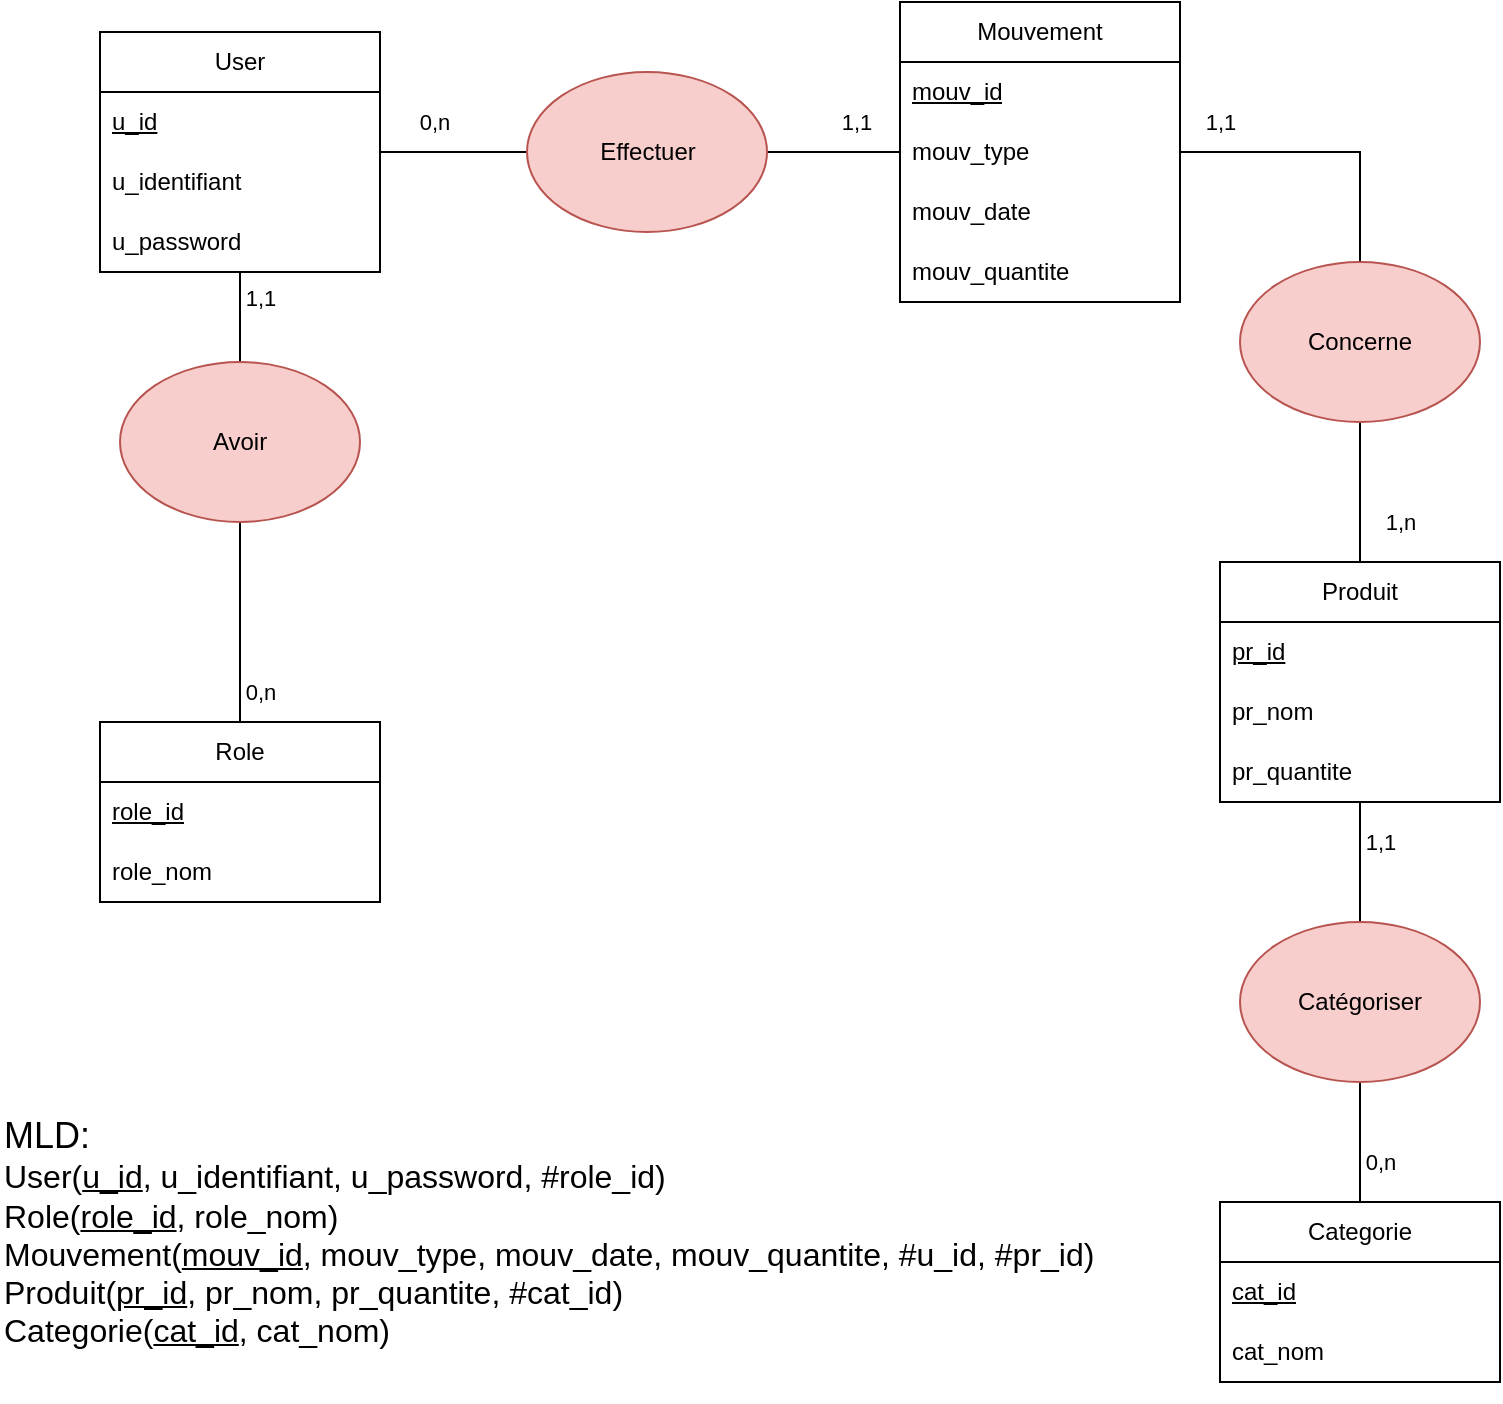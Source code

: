 <mxfile version="28.2.0">
  <diagram name="Page-1" id="bN5_SLysCn1MIJf5ADZa">
    <mxGraphModel dx="784" dy="1102" grid="1" gridSize="10" guides="1" tooltips="1" connect="1" arrows="1" fold="1" page="1" pageScale="1" pageWidth="827" pageHeight="1169" math="0" shadow="0">
      <root>
        <mxCell id="0" />
        <mxCell id="1" parent="0" />
        <mxCell id="hcWBOqaio0GLE8Ezj0yM-41" style="edgeStyle=orthogonalEdgeStyle;rounded=0;orthogonalLoop=1;jettySize=auto;html=1;endArrow=none;endFill=0;" edge="1" parent="1" source="hcWBOqaio0GLE8Ezj0yM-1" target="hcWBOqaio0GLE8Ezj0yM-39">
          <mxGeometry relative="1" as="geometry" />
        </mxCell>
        <mxCell id="hcWBOqaio0GLE8Ezj0yM-42" value="0,n" style="edgeLabel;html=1;align=center;verticalAlign=middle;resizable=0;points=[];" vertex="1" connectable="0" parent="hcWBOqaio0GLE8Ezj0yM-41">
          <mxGeometry x="-0.265" y="-1" relative="1" as="geometry">
            <mxPoint y="-16" as="offset" />
          </mxGeometry>
        </mxCell>
        <mxCell id="hcWBOqaio0GLE8Ezj0yM-1" value="User" style="swimlane;fontStyle=0;childLayout=stackLayout;horizontal=1;startSize=30;horizontalStack=0;resizeParent=1;resizeParentMax=0;resizeLast=0;collapsible=1;marginBottom=0;whiteSpace=wrap;html=1;" vertex="1" parent="1">
          <mxGeometry x="80" y="255" width="140" height="120" as="geometry" />
        </mxCell>
        <mxCell id="hcWBOqaio0GLE8Ezj0yM-2" value="&lt;u&gt;u_id&lt;/u&gt;" style="text;strokeColor=none;fillColor=none;align=left;verticalAlign=middle;spacingLeft=4;spacingRight=4;overflow=hidden;points=[[0,0.5],[1,0.5]];portConstraint=eastwest;rotatable=0;whiteSpace=wrap;html=1;" vertex="1" parent="hcWBOqaio0GLE8Ezj0yM-1">
          <mxGeometry y="30" width="140" height="30" as="geometry" />
        </mxCell>
        <mxCell id="hcWBOqaio0GLE8Ezj0yM-3" value="u_identifiant" style="text;strokeColor=none;fillColor=none;align=left;verticalAlign=middle;spacingLeft=4;spacingRight=4;overflow=hidden;points=[[0,0.5],[1,0.5]];portConstraint=eastwest;rotatable=0;whiteSpace=wrap;html=1;" vertex="1" parent="hcWBOqaio0GLE8Ezj0yM-1">
          <mxGeometry y="60" width="140" height="30" as="geometry" />
        </mxCell>
        <mxCell id="hcWBOqaio0GLE8Ezj0yM-4" value="u_password" style="text;strokeColor=none;fillColor=none;align=left;verticalAlign=middle;spacingLeft=4;spacingRight=4;overflow=hidden;points=[[0,0.5],[1,0.5]];portConstraint=eastwest;rotatable=0;whiteSpace=wrap;html=1;" vertex="1" parent="hcWBOqaio0GLE8Ezj0yM-1">
          <mxGeometry y="90" width="140" height="30" as="geometry" />
        </mxCell>
        <mxCell id="hcWBOqaio0GLE8Ezj0yM-5" value="Produit" style="swimlane;fontStyle=0;childLayout=stackLayout;horizontal=1;startSize=30;horizontalStack=0;resizeParent=1;resizeParentMax=0;resizeLast=0;collapsible=1;marginBottom=0;whiteSpace=wrap;html=1;" vertex="1" parent="1">
          <mxGeometry x="640" y="520" width="140" height="120" as="geometry" />
        </mxCell>
        <mxCell id="hcWBOqaio0GLE8Ezj0yM-6" value="&lt;u&gt;pr_id&lt;/u&gt;" style="text;strokeColor=none;fillColor=none;align=left;verticalAlign=middle;spacingLeft=4;spacingRight=4;overflow=hidden;points=[[0,0.5],[1,0.5]];portConstraint=eastwest;rotatable=0;whiteSpace=wrap;html=1;" vertex="1" parent="hcWBOqaio0GLE8Ezj0yM-5">
          <mxGeometry y="30" width="140" height="30" as="geometry" />
        </mxCell>
        <mxCell id="hcWBOqaio0GLE8Ezj0yM-7" value="pr_nom" style="text;strokeColor=none;fillColor=none;align=left;verticalAlign=middle;spacingLeft=4;spacingRight=4;overflow=hidden;points=[[0,0.5],[1,0.5]];portConstraint=eastwest;rotatable=0;whiteSpace=wrap;html=1;" vertex="1" parent="hcWBOqaio0GLE8Ezj0yM-5">
          <mxGeometry y="60" width="140" height="30" as="geometry" />
        </mxCell>
        <mxCell id="hcWBOqaio0GLE8Ezj0yM-31" value="pr_quantite" style="text;strokeColor=none;fillColor=none;align=left;verticalAlign=middle;spacingLeft=4;spacingRight=4;overflow=hidden;points=[[0,0.5],[1,0.5]];portConstraint=eastwest;rotatable=0;whiteSpace=wrap;html=1;" vertex="1" parent="hcWBOqaio0GLE8Ezj0yM-5">
          <mxGeometry y="90" width="140" height="30" as="geometry" />
        </mxCell>
        <mxCell id="hcWBOqaio0GLE8Ezj0yM-9" value="Categorie" style="swimlane;fontStyle=0;childLayout=stackLayout;horizontal=1;startSize=30;horizontalStack=0;resizeParent=1;resizeParentMax=0;resizeLast=0;collapsible=1;marginBottom=0;whiteSpace=wrap;html=1;" vertex="1" parent="1">
          <mxGeometry x="640" y="840" width="140" height="90" as="geometry" />
        </mxCell>
        <mxCell id="hcWBOqaio0GLE8Ezj0yM-10" value="&lt;u&gt;cat_id&lt;/u&gt;" style="text;strokeColor=none;fillColor=none;align=left;verticalAlign=middle;spacingLeft=4;spacingRight=4;overflow=hidden;points=[[0,0.5],[1,0.5]];portConstraint=eastwest;rotatable=0;whiteSpace=wrap;html=1;" vertex="1" parent="hcWBOqaio0GLE8Ezj0yM-9">
          <mxGeometry y="30" width="140" height="30" as="geometry" />
        </mxCell>
        <mxCell id="hcWBOqaio0GLE8Ezj0yM-11" value="cat_nom" style="text;strokeColor=none;fillColor=none;align=left;verticalAlign=middle;spacingLeft=4;spacingRight=4;overflow=hidden;points=[[0,0.5],[1,0.5]];portConstraint=eastwest;rotatable=0;whiteSpace=wrap;html=1;" vertex="1" parent="hcWBOqaio0GLE8Ezj0yM-9">
          <mxGeometry y="60" width="140" height="30" as="geometry" />
        </mxCell>
        <mxCell id="hcWBOqaio0GLE8Ezj0yM-13" value="Role" style="swimlane;fontStyle=0;childLayout=stackLayout;horizontal=1;startSize=30;horizontalStack=0;resizeParent=1;resizeParentMax=0;resizeLast=0;collapsible=1;marginBottom=0;whiteSpace=wrap;html=1;" vertex="1" parent="1">
          <mxGeometry x="80" y="600" width="140" height="90" as="geometry" />
        </mxCell>
        <mxCell id="hcWBOqaio0GLE8Ezj0yM-14" value="&lt;u&gt;role_id&lt;/u&gt;" style="text;strokeColor=none;fillColor=none;align=left;verticalAlign=middle;spacingLeft=4;spacingRight=4;overflow=hidden;points=[[0,0.5],[1,0.5]];portConstraint=eastwest;rotatable=0;whiteSpace=wrap;html=1;" vertex="1" parent="hcWBOqaio0GLE8Ezj0yM-13">
          <mxGeometry y="30" width="140" height="30" as="geometry" />
        </mxCell>
        <mxCell id="hcWBOqaio0GLE8Ezj0yM-15" value="role_nom" style="text;strokeColor=none;fillColor=none;align=left;verticalAlign=middle;spacingLeft=4;spacingRight=4;overflow=hidden;points=[[0,0.5],[1,0.5]];portConstraint=eastwest;rotatable=0;whiteSpace=wrap;html=1;" vertex="1" parent="hcWBOqaio0GLE8Ezj0yM-13">
          <mxGeometry y="60" width="140" height="30" as="geometry" />
        </mxCell>
        <mxCell id="hcWBOqaio0GLE8Ezj0yM-38" style="edgeStyle=orthogonalEdgeStyle;rounded=0;orthogonalLoop=1;jettySize=auto;html=1;entryX=0.5;entryY=0;entryDx=0;entryDy=0;endArrow=none;endFill=0;" edge="1" parent="1" source="hcWBOqaio0GLE8Ezj0yM-17" target="hcWBOqaio0GLE8Ezj0yM-36">
          <mxGeometry relative="1" as="geometry" />
        </mxCell>
        <mxCell id="hcWBOqaio0GLE8Ezj0yM-44" value="1,1" style="edgeLabel;html=1;align=center;verticalAlign=middle;resizable=0;points=[];" vertex="1" connectable="0" parent="hcWBOqaio0GLE8Ezj0yM-38">
          <mxGeometry x="-0.517" y="2" relative="1" as="geometry">
            <mxPoint x="-15" y="-13" as="offset" />
          </mxGeometry>
        </mxCell>
        <mxCell id="hcWBOqaio0GLE8Ezj0yM-40" style="edgeStyle=orthogonalEdgeStyle;rounded=0;orthogonalLoop=1;jettySize=auto;html=1;endArrow=none;endFill=0;" edge="1" parent="1" source="hcWBOqaio0GLE8Ezj0yM-17" target="hcWBOqaio0GLE8Ezj0yM-39">
          <mxGeometry relative="1" as="geometry" />
        </mxCell>
        <mxCell id="hcWBOqaio0GLE8Ezj0yM-43" value="1,1" style="edgeLabel;html=1;align=center;verticalAlign=middle;resizable=0;points=[];" vertex="1" connectable="0" parent="hcWBOqaio0GLE8Ezj0yM-40">
          <mxGeometry x="-0.338" y="-3" relative="1" as="geometry">
            <mxPoint y="-12" as="offset" />
          </mxGeometry>
        </mxCell>
        <mxCell id="hcWBOqaio0GLE8Ezj0yM-17" value="Mouvement" style="swimlane;fontStyle=0;childLayout=stackLayout;horizontal=1;startSize=30;horizontalStack=0;resizeParent=1;resizeParentMax=0;resizeLast=0;collapsible=1;marginBottom=0;whiteSpace=wrap;html=1;" vertex="1" parent="1">
          <mxGeometry x="480" y="240" width="140" height="150" as="geometry" />
        </mxCell>
        <mxCell id="hcWBOqaio0GLE8Ezj0yM-18" value="&lt;u&gt;mouv_id&lt;/u&gt;" style="text;strokeColor=none;fillColor=none;align=left;verticalAlign=middle;spacingLeft=4;spacingRight=4;overflow=hidden;points=[[0,0.5],[1,0.5]];portConstraint=eastwest;rotatable=0;whiteSpace=wrap;html=1;" vertex="1" parent="hcWBOqaio0GLE8Ezj0yM-17">
          <mxGeometry y="30" width="140" height="30" as="geometry" />
        </mxCell>
        <mxCell id="hcWBOqaio0GLE8Ezj0yM-19" value="mouv_type" style="text;strokeColor=none;fillColor=none;align=left;verticalAlign=middle;spacingLeft=4;spacingRight=4;overflow=hidden;points=[[0,0.5],[1,0.5]];portConstraint=eastwest;rotatable=0;whiteSpace=wrap;html=1;" vertex="1" parent="hcWBOqaio0GLE8Ezj0yM-17">
          <mxGeometry y="60" width="140" height="30" as="geometry" />
        </mxCell>
        <mxCell id="hcWBOqaio0GLE8Ezj0yM-20" value="mouv_date" style="text;strokeColor=none;fillColor=none;align=left;verticalAlign=middle;spacingLeft=4;spacingRight=4;overflow=hidden;points=[[0,0.5],[1,0.5]];portConstraint=eastwest;rotatable=0;whiteSpace=wrap;html=1;" vertex="1" parent="hcWBOqaio0GLE8Ezj0yM-17">
          <mxGeometry y="90" width="140" height="30" as="geometry" />
        </mxCell>
        <mxCell id="hcWBOqaio0GLE8Ezj0yM-32" value="mouv_quantite" style="text;strokeColor=none;fillColor=none;align=left;verticalAlign=middle;spacingLeft=4;spacingRight=4;overflow=hidden;points=[[0,0.5],[1,0.5]];portConstraint=eastwest;rotatable=0;whiteSpace=wrap;html=1;" vertex="1" parent="hcWBOqaio0GLE8Ezj0yM-17">
          <mxGeometry y="120" width="140" height="30" as="geometry" />
        </mxCell>
        <mxCell id="hcWBOqaio0GLE8Ezj0yM-22" style="edgeStyle=orthogonalEdgeStyle;rounded=0;orthogonalLoop=1;jettySize=auto;html=1;endArrow=none;endFill=0;" edge="1" parent="1" source="hcWBOqaio0GLE8Ezj0yM-21" target="hcWBOqaio0GLE8Ezj0yM-9">
          <mxGeometry relative="1" as="geometry" />
        </mxCell>
        <mxCell id="hcWBOqaio0GLE8Ezj0yM-24" value="0,n" style="edgeLabel;html=1;align=center;verticalAlign=middle;resizable=0;points=[];" vertex="1" connectable="0" parent="hcWBOqaio0GLE8Ezj0yM-22">
          <mxGeometry x="0.422" y="-3" relative="1" as="geometry">
            <mxPoint x="13" y="-3" as="offset" />
          </mxGeometry>
        </mxCell>
        <mxCell id="hcWBOqaio0GLE8Ezj0yM-23" style="edgeStyle=orthogonalEdgeStyle;rounded=0;orthogonalLoop=1;jettySize=auto;html=1;endArrow=none;endFill=0;" edge="1" parent="1" source="hcWBOqaio0GLE8Ezj0yM-21" target="hcWBOqaio0GLE8Ezj0yM-5">
          <mxGeometry relative="1" as="geometry" />
        </mxCell>
        <mxCell id="hcWBOqaio0GLE8Ezj0yM-25" value="1,1" style="edgeLabel;html=1;align=center;verticalAlign=middle;resizable=0;points=[];" vertex="1" connectable="0" parent="hcWBOqaio0GLE8Ezj0yM-23">
          <mxGeometry x="0.5" y="3" relative="1" as="geometry">
            <mxPoint x="13" y="5" as="offset" />
          </mxGeometry>
        </mxCell>
        <mxCell id="hcWBOqaio0GLE8Ezj0yM-21" value="Catégoriser" style="ellipse;whiteSpace=wrap;html=1;fillColor=#f8cecc;strokeColor=#b85450;" vertex="1" parent="1">
          <mxGeometry x="650" y="700" width="120" height="80" as="geometry" />
        </mxCell>
        <mxCell id="hcWBOqaio0GLE8Ezj0yM-27" style="edgeStyle=orthogonalEdgeStyle;rounded=0;orthogonalLoop=1;jettySize=auto;html=1;endArrow=none;endFill=0;" edge="1" parent="1" source="hcWBOqaio0GLE8Ezj0yM-26" target="hcWBOqaio0GLE8Ezj0yM-1">
          <mxGeometry relative="1" as="geometry" />
        </mxCell>
        <mxCell id="hcWBOqaio0GLE8Ezj0yM-29" value="1,1" style="edgeLabel;html=1;align=center;verticalAlign=middle;resizable=0;points=[];" vertex="1" connectable="0" parent="hcWBOqaio0GLE8Ezj0yM-27">
          <mxGeometry x="0.433" y="-2" relative="1" as="geometry">
            <mxPoint x="8" as="offset" />
          </mxGeometry>
        </mxCell>
        <mxCell id="hcWBOqaio0GLE8Ezj0yM-28" style="edgeStyle=orthogonalEdgeStyle;rounded=0;orthogonalLoop=1;jettySize=auto;html=1;endArrow=none;endFill=0;" edge="1" parent="1" source="hcWBOqaio0GLE8Ezj0yM-26" target="hcWBOqaio0GLE8Ezj0yM-13">
          <mxGeometry relative="1" as="geometry" />
        </mxCell>
        <mxCell id="hcWBOqaio0GLE8Ezj0yM-30" value="0,n" style="edgeLabel;html=1;align=center;verticalAlign=middle;resizable=0;points=[];" vertex="1" connectable="0" parent="hcWBOqaio0GLE8Ezj0yM-28">
          <mxGeometry x="0.48" y="3" relative="1" as="geometry">
            <mxPoint x="7" y="11" as="offset" />
          </mxGeometry>
        </mxCell>
        <mxCell id="hcWBOqaio0GLE8Ezj0yM-26" value="Avoir" style="ellipse;whiteSpace=wrap;html=1;fillColor=#f8cecc;strokeColor=#b85450;" vertex="1" parent="1">
          <mxGeometry x="90" y="420" width="120" height="80" as="geometry" />
        </mxCell>
        <mxCell id="hcWBOqaio0GLE8Ezj0yM-37" style="edgeStyle=orthogonalEdgeStyle;rounded=0;orthogonalLoop=1;jettySize=auto;html=1;endArrow=none;endFill=0;" edge="1" parent="1" source="hcWBOqaio0GLE8Ezj0yM-36" target="hcWBOqaio0GLE8Ezj0yM-5">
          <mxGeometry relative="1" as="geometry" />
        </mxCell>
        <mxCell id="hcWBOqaio0GLE8Ezj0yM-45" value="1,n" style="edgeLabel;html=1;align=center;verticalAlign=middle;resizable=0;points=[];" vertex="1" connectable="0" parent="hcWBOqaio0GLE8Ezj0yM-37">
          <mxGeometry x="0.171" relative="1" as="geometry">
            <mxPoint x="20" y="9" as="offset" />
          </mxGeometry>
        </mxCell>
        <mxCell id="hcWBOqaio0GLE8Ezj0yM-36" value="Concerne" style="ellipse;whiteSpace=wrap;html=1;fillColor=#f8cecc;strokeColor=#b85450;" vertex="1" parent="1">
          <mxGeometry x="650" y="370" width="120" height="80" as="geometry" />
        </mxCell>
        <mxCell id="hcWBOqaio0GLE8Ezj0yM-39" value="Effectuer" style="ellipse;whiteSpace=wrap;html=1;fillColor=#f8cecc;strokeColor=#b85450;" vertex="1" parent="1">
          <mxGeometry x="293.5" y="275" width="120" height="80" as="geometry" />
        </mxCell>
        <mxCell id="hcWBOqaio0GLE8Ezj0yM-46" value="&lt;font style=&quot;font-size: 18px;&quot;&gt;MLD:&lt;/font&gt;&lt;div&gt;&lt;font style=&quot;font-size: 16px;&quot;&gt;User(&lt;u&gt;u_id&lt;/u&gt;, u_identifiant, u_password, #role_id)&lt;/font&gt;&lt;/div&gt;&lt;div&gt;&lt;font style=&quot;font-size: 16px;&quot;&gt;Role(&lt;u&gt;role_id&lt;/u&gt;, role_nom)&lt;/font&gt;&lt;/div&gt;&lt;div&gt;&lt;font style=&quot;font-size: 16px;&quot;&gt;Mouvement(&lt;u&gt;mouv_id&lt;/u&gt;, mouv_type, mouv_date, mouv_quantite, #u_id, #pr_id)&lt;/font&gt;&lt;/div&gt;&lt;div&gt;&lt;font style=&quot;font-size: 16px;&quot;&gt;Produit(&lt;u&gt;pr_id&lt;/u&gt;, pr_nom, pr_quantite, #cat_id)&lt;/font&gt;&lt;/div&gt;&lt;div&gt;&lt;font style=&quot;font-size: 16px;&quot;&gt;Categorie(&lt;u style=&quot;&quot;&gt;cat_id&lt;/u&gt;, cat_nom)&lt;/font&gt;&lt;/div&gt;" style="text;html=1;align=left;verticalAlign=middle;whiteSpace=wrap;rounded=0;" vertex="1" parent="1">
          <mxGeometry x="30" y="770" width="580" height="170" as="geometry" />
        </mxCell>
      </root>
    </mxGraphModel>
  </diagram>
</mxfile>
